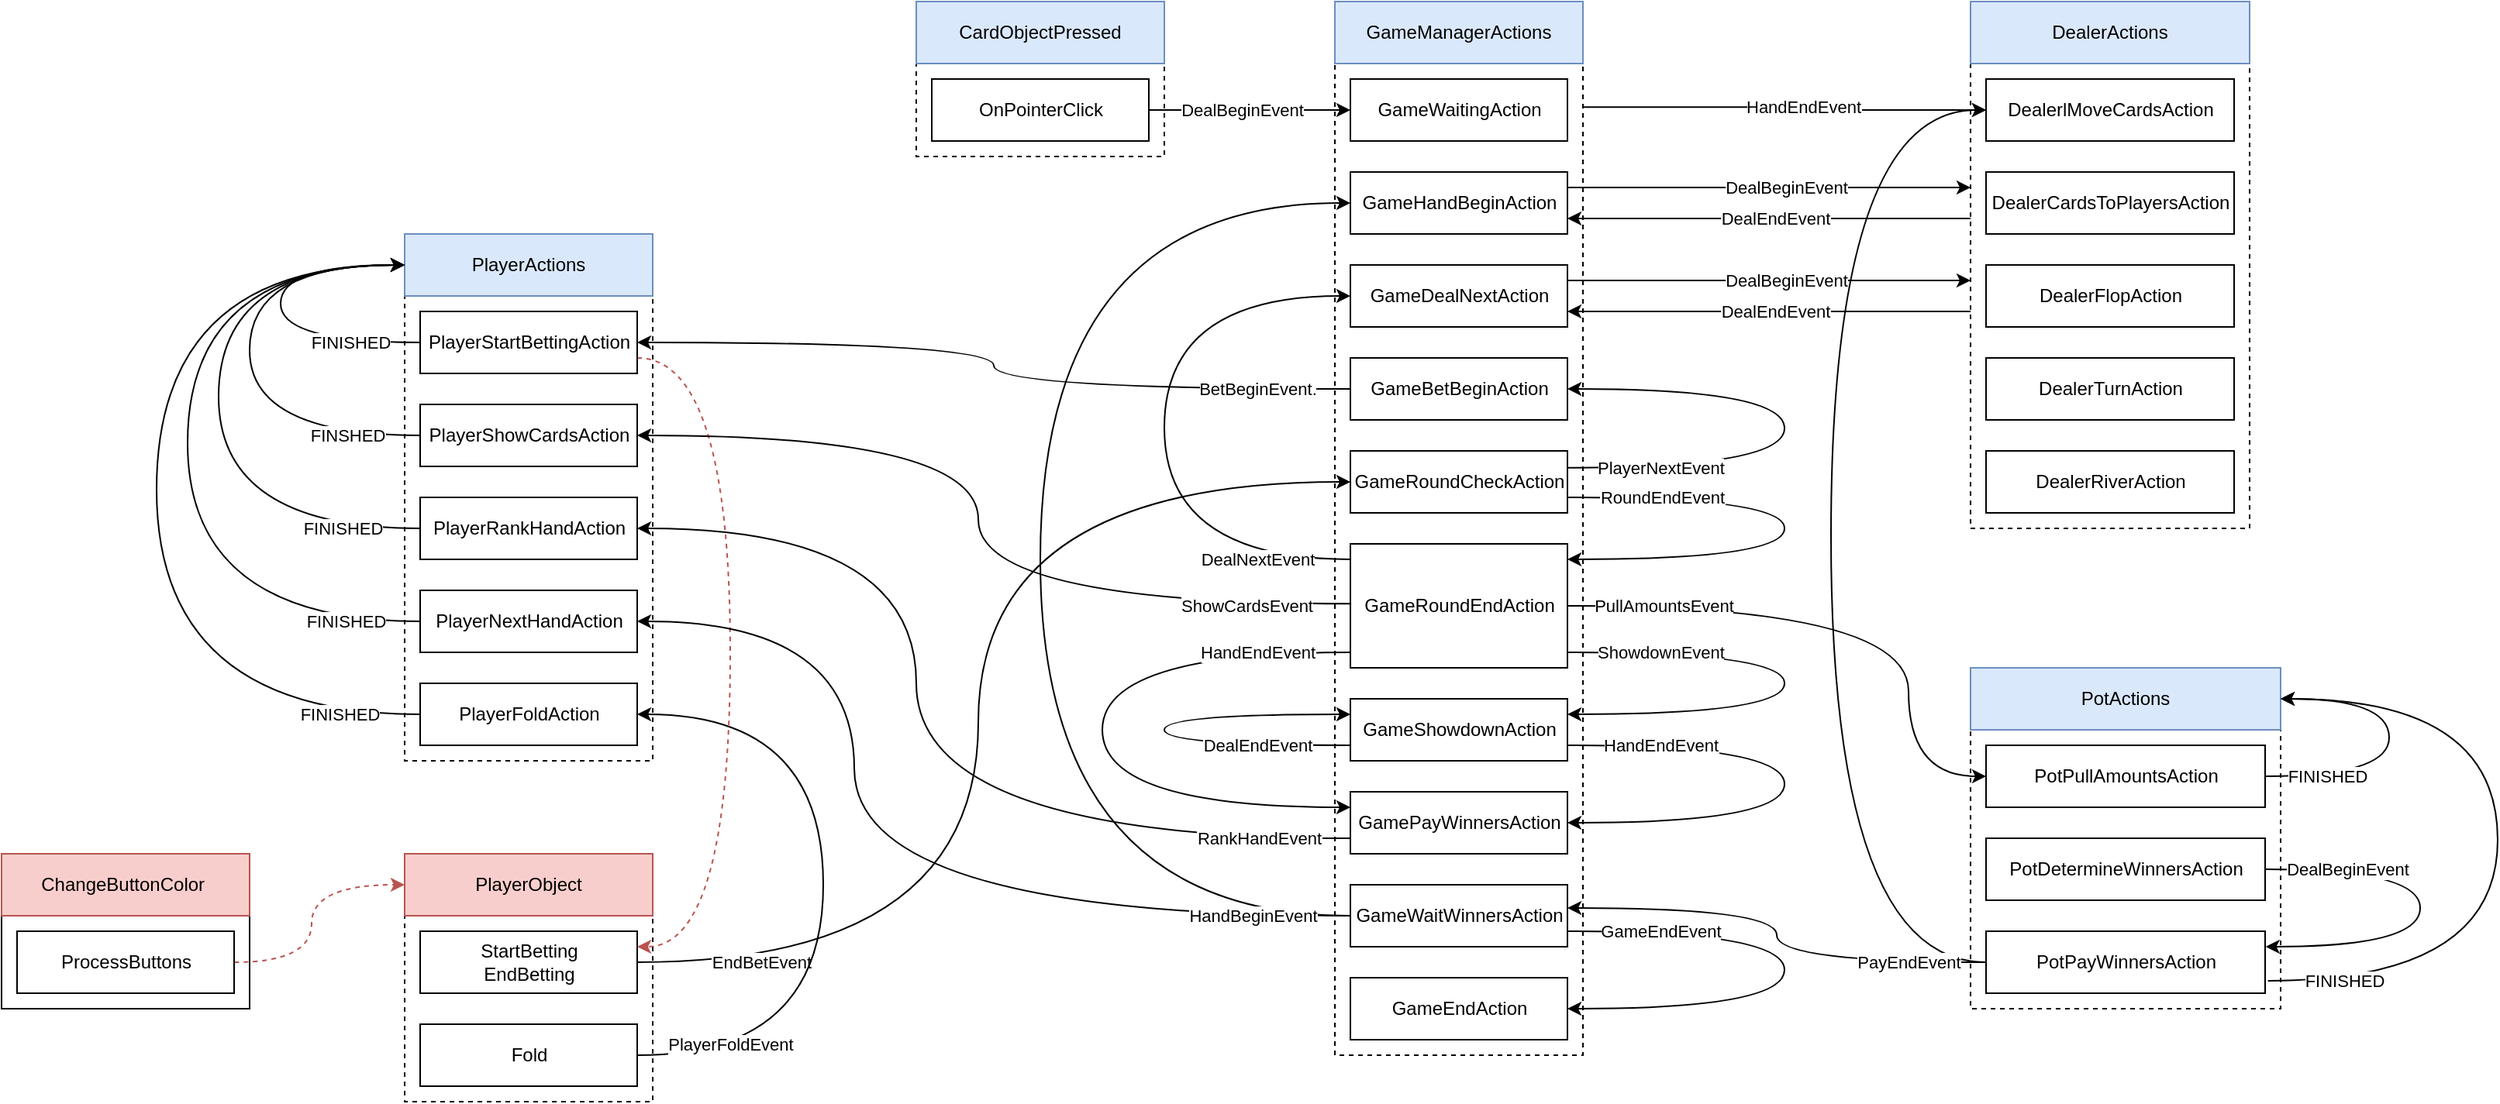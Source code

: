 <mxfile version="22.0.8" type="device">
  <diagram name="Page-1" id="2YBvvXClWsGukQMizWep">
    <mxGraphModel dx="2117" dy="1077" grid="1" gridSize="5" guides="1" tooltips="1" connect="1" arrows="1" fold="1" page="1" pageScale="1" pageWidth="1700" pageHeight="1100" math="0" shadow="0">
      <root>
        <mxCell id="0" />
        <mxCell id="1" parent="0" />
        <mxCell id="qxkllT_lT5Ynzjs4K8pP-167" value="" style="rounded=0;whiteSpace=wrap;html=1;fontFamily=Helvetica;fontSize=11;fontColor=default;" parent="1" vertex="1">
          <mxGeometry x="70" y="785" width="160" height="60" as="geometry" />
        </mxCell>
        <mxCell id="qxkllT_lT5Ynzjs4K8pP-165" value="" style="rounded=0;whiteSpace=wrap;html=1;fontFamily=Helvetica;fontSize=11;fontColor=default;dashed=1;" parent="1" vertex="1">
          <mxGeometry x="660" y="235" width="160" height="60" as="geometry" />
        </mxCell>
        <mxCell id="qxkllT_lT5Ynzjs4K8pP-163" value="" style="rounded=0;whiteSpace=wrap;html=1;fontFamily=Helvetica;fontSize=11;fontColor=default;fillStyle=dots;dashed=1;" parent="1" vertex="1">
          <mxGeometry x="930" y="235" width="160" height="640" as="geometry" />
        </mxCell>
        <mxCell id="qxkllT_lT5Ynzjs4K8pP-161" value="" style="rounded=0;whiteSpace=wrap;html=1;fontFamily=Helvetica;fontSize=11;fontColor=default;dashed=1;" parent="1" vertex="1">
          <mxGeometry x="1340" y="665" width="200" height="180" as="geometry" />
        </mxCell>
        <mxCell id="qxkllT_lT5Ynzjs4K8pP-159" value="" style="rounded=0;whiteSpace=wrap;html=1;fontFamily=Helvetica;fontSize=11;fontColor=default;dashed=1;" parent="1" vertex="1">
          <mxGeometry x="330" y="785" width="160" height="120" as="geometry" />
        </mxCell>
        <mxCell id="qxkllT_lT5Ynzjs4K8pP-157" value="" style="rounded=0;whiteSpace=wrap;html=1;fontFamily=Helvetica;fontSize=11;fontColor=default;dashed=1;" parent="1" vertex="1">
          <mxGeometry x="330" y="385" width="160" height="300" as="geometry" />
        </mxCell>
        <mxCell id="aM9ryv3xv72pqoxQDRHE-1" value="CardObjectPressed" style="shape=umlLifeline;perimeter=lifelinePerimeter;whiteSpace=wrap;html=1;container=0;dropTarget=0;collapsible=0;recursiveResize=0;outlineConnect=0;portConstraint=eastwest;newEdgeStyle={&quot;edgeStyle&quot;:&quot;elbowEdgeStyle&quot;,&quot;elbow&quot;:&quot;vertical&quot;,&quot;curved&quot;:0,&quot;rounded&quot;:0};fillColor=#dae8fc;strokeColor=#6c8ebf;" parent="1" vertex="1">
          <mxGeometry x="660" y="195" width="160" height="40" as="geometry" />
        </mxCell>
        <mxCell id="qxkllT_lT5Ynzjs4K8pP-33" value="GameManagerActions" style="shape=umlLifeline;perimeter=lifelinePerimeter;whiteSpace=wrap;html=1;container=0;dropTarget=0;collapsible=0;recursiveResize=0;outlineConnect=0;portConstraint=eastwest;newEdgeStyle={&quot;edgeStyle&quot;:&quot;elbowEdgeStyle&quot;,&quot;elbow&quot;:&quot;vertical&quot;,&quot;curved&quot;:0,&quot;rounded&quot;:0};fillColor=#dae8fc;strokeColor=#6c8ebf;" parent="1" vertex="1">
          <mxGeometry x="930" y="195" width="160" height="40" as="geometry" />
        </mxCell>
        <mxCell id="qxkllT_lT5Ynzjs4K8pP-117" style="edgeStyle=elbowEdgeStyle;shape=connector;orthogonalLoop=1;jettySize=auto;html=1;labelBackgroundColor=default;strokeColor=default;align=center;verticalAlign=middle;fontFamily=Helvetica;fontSize=11;fontColor=default;endArrow=classic;exitX=0.99;exitY=0.271;exitDx=0;exitDy=0;exitPerimeter=0;curved=1;" parent="1" source="qxkllT_lT5Ynzjs4K8pP-48" target="qxkllT_lT5Ynzjs4K8pP-38" edge="1">
          <mxGeometry relative="1" as="geometry">
            <Array as="points">
              <mxPoint x="1220" y="475" />
            </Array>
          </mxGeometry>
        </mxCell>
        <mxCell id="qxkllT_lT5Ynzjs4K8pP-119" style="edgeStyle=elbowEdgeStyle;shape=connector;orthogonalLoop=1;jettySize=auto;html=1;labelBackgroundColor=default;strokeColor=default;align=center;verticalAlign=middle;fontFamily=Helvetica;fontSize=11;fontColor=default;endArrow=classic;curved=1;" parent="1" edge="1">
          <mxGeometry relative="1" as="geometry">
            <mxPoint x="1080" y="515.0" as="sourcePoint" />
            <mxPoint x="1080" y="555" as="targetPoint" />
            <Array as="points">
              <mxPoint x="1220" y="665" />
            </Array>
          </mxGeometry>
        </mxCell>
        <mxCell id="qxkllT_lT5Ynzjs4K8pP-48" value="GameRoundCheckAction" style="html=1;points=[];perimeter=orthogonalPerimeter;outlineConnect=0;targetShapes=umlLifeline;portConstraint=eastwest;newEdgeStyle={&quot;edgeStyle&quot;:&quot;elbowEdgeStyle&quot;,&quot;elbow&quot;:&quot;vertical&quot;,&quot;curved&quot;:0,&quot;rounded&quot;:0};" parent="1" vertex="1">
          <mxGeometry x="940" y="485" width="140" height="40" as="geometry" />
        </mxCell>
        <mxCell id="qxkllT_lT5Ynzjs4K8pP-121" style="edgeStyle=elbowEdgeStyle;shape=connector;orthogonalLoop=1;jettySize=auto;html=1;labelBackgroundColor=default;strokeColor=default;align=center;verticalAlign=middle;fontFamily=Helvetica;fontSize=11;fontColor=default;endArrow=classic;curved=1;" parent="1" target="qxkllT_lT5Ynzjs4K8pP-37" edge="1">
          <mxGeometry relative="1" as="geometry">
            <mxPoint x="940" y="555" as="sourcePoint" />
            <mxPoint x="880" y="385" as="targetPoint" />
            <Array as="points">
              <mxPoint x="820" y="475" />
            </Array>
          </mxGeometry>
        </mxCell>
        <mxCell id="qxkllT_lT5Ynzjs4K8pP-122" value="DealNextEvent" style="edgeLabel;html=1;align=center;verticalAlign=middle;resizable=0;points=[];fontSize=11;fontFamily=Helvetica;fontColor=default;" parent="qxkllT_lT5Ynzjs4K8pP-121" vertex="1" connectable="0">
          <mxGeometry x="-0.69" y="1" relative="1" as="geometry">
            <mxPoint x="3" y="-1" as="offset" />
          </mxGeometry>
        </mxCell>
        <mxCell id="qxkllT_lT5Ynzjs4K8pP-131" style="edgeStyle=elbowEdgeStyle;shape=connector;orthogonalLoop=1;jettySize=auto;html=1;labelBackgroundColor=default;strokeColor=default;align=center;verticalAlign=middle;fontFamily=Helvetica;fontSize=11;fontColor=default;endArrow=classic;curved=1;" parent="1" edge="1">
          <mxGeometry relative="1" as="geometry">
            <mxPoint x="940" y="615" as="sourcePoint" />
            <mxPoint x="940" y="715" as="targetPoint" />
            <Array as="points">
              <mxPoint x="780" y="675" />
            </Array>
          </mxGeometry>
        </mxCell>
        <mxCell id="qxkllT_lT5Ynzjs4K8pP-132" value="HandEndEvent" style="edgeLabel;html=1;align=center;verticalAlign=middle;resizable=0;points=[];fontSize=11;fontFamily=Helvetica;fontColor=default;" parent="qxkllT_lT5Ynzjs4K8pP-131" vertex="1" connectable="0">
          <mxGeometry x="-0.611" y="1" relative="1" as="geometry">
            <mxPoint x="21" y="-1" as="offset" />
          </mxGeometry>
        </mxCell>
        <mxCell id="qxkllT_lT5Ynzjs4K8pP-145" style="edgeStyle=elbowEdgeStyle;shape=connector;orthogonalLoop=1;jettySize=auto;html=1;labelBackgroundColor=default;strokeColor=default;align=center;verticalAlign=middle;fontFamily=Helvetica;fontSize=11;fontColor=default;endArrow=classic;curved=1;" parent="1" source="qxkllT_lT5Ynzjs4K8pP-50" target="qxkllT_lT5Ynzjs4K8pP-110" edge="1">
          <mxGeometry relative="1" as="geometry">
            <Array as="points">
              <mxPoint x="1300" y="665" />
            </Array>
          </mxGeometry>
        </mxCell>
        <mxCell id="qxkllT_lT5Ynzjs4K8pP-146" value="PullAmountsEvent" style="edgeLabel;html=1;align=center;verticalAlign=middle;resizable=0;points=[];fontSize=11;fontFamily=Helvetica;fontColor=default;" parent="qxkllT_lT5Ynzjs4K8pP-145" vertex="1" connectable="0">
          <mxGeometry x="-0.16" y="-2" relative="1" as="geometry">
            <mxPoint x="-98" y="-2" as="offset" />
          </mxGeometry>
        </mxCell>
        <mxCell id="qxkllT_lT5Ynzjs4K8pP-50" value="GameRoundEndAction" style="html=1;points=[];perimeter=orthogonalPerimeter;outlineConnect=0;targetShapes=umlLifeline;portConstraint=eastwest;newEdgeStyle={&quot;edgeStyle&quot;:&quot;elbowEdgeStyle&quot;,&quot;elbow&quot;:&quot;vertical&quot;,&quot;curved&quot;:0,&quot;rounded&quot;:0};" parent="1" vertex="1">
          <mxGeometry x="940" y="545" width="140" height="80" as="geometry" />
        </mxCell>
        <mxCell id="qxkllT_lT5Ynzjs4K8pP-133" style="edgeStyle=elbowEdgeStyle;shape=connector;orthogonalLoop=1;jettySize=auto;html=1;labelBackgroundColor=default;strokeColor=default;align=center;verticalAlign=middle;fontFamily=Helvetica;fontSize=11;fontColor=default;endArrow=classic;curved=1;" parent="1" edge="1">
          <mxGeometry relative="1" as="geometry">
            <mxPoint x="940" y="675" as="sourcePoint" />
            <mxPoint x="940" y="655" as="targetPoint" />
            <Array as="points">
              <mxPoint x="820" y="667.5" />
            </Array>
          </mxGeometry>
        </mxCell>
        <mxCell id="qxkllT_lT5Ynzjs4K8pP-134" value="DealEndEvent" style="edgeLabel;html=1;align=center;verticalAlign=middle;resizable=0;points=[];fontSize=11;fontFamily=Helvetica;fontColor=default;" parent="qxkllT_lT5Ynzjs4K8pP-133" vertex="1" connectable="0">
          <mxGeometry x="-0.367" y="3" relative="1" as="geometry">
            <mxPoint x="22" y="-3" as="offset" />
          </mxGeometry>
        </mxCell>
        <mxCell id="qxkllT_lT5Ynzjs4K8pP-52" value="GameShowdownAction" style="html=1;points=[];perimeter=orthogonalPerimeter;outlineConnect=0;targetShapes=umlLifeline;portConstraint=eastwest;newEdgeStyle={&quot;edgeStyle&quot;:&quot;elbowEdgeStyle&quot;,&quot;elbow&quot;:&quot;vertical&quot;,&quot;curved&quot;:0,&quot;rounded&quot;:0};" parent="1" vertex="1">
          <mxGeometry x="940" y="645" width="140" height="40" as="geometry" />
        </mxCell>
        <mxCell id="qxkllT_lT5Ynzjs4K8pP-54" value="GamePayWinnersAction" style="html=1;points=[];perimeter=orthogonalPerimeter;outlineConnect=0;targetShapes=umlLifeline;portConstraint=eastwest;newEdgeStyle={&quot;edgeStyle&quot;:&quot;elbowEdgeStyle&quot;,&quot;elbow&quot;:&quot;vertical&quot;,&quot;curved&quot;:0,&quot;rounded&quot;:0};" parent="1" vertex="1">
          <mxGeometry x="940" y="705" width="140" height="40" as="geometry" />
        </mxCell>
        <mxCell id="qxkllT_lT5Ynzjs4K8pP-129" style="edgeStyle=elbowEdgeStyle;shape=connector;orthogonalLoop=1;jettySize=auto;html=1;labelBackgroundColor=default;strokeColor=default;align=center;verticalAlign=middle;fontFamily=Helvetica;fontSize=11;fontColor=default;endArrow=classic;curved=1;" parent="1" source="qxkllT_lT5Ynzjs4K8pP-56" target="qxkllT_lT5Ynzjs4K8pP-43" edge="1">
          <mxGeometry relative="1" as="geometry">
            <Array as="points">
              <mxPoint x="740" y="555" />
            </Array>
          </mxGeometry>
        </mxCell>
        <mxCell id="qxkllT_lT5Ynzjs4K8pP-56" value="GameWaitWinnersAction" style="html=1;points=[];perimeter=orthogonalPerimeter;outlineConnect=0;targetShapes=umlLifeline;portConstraint=eastwest;newEdgeStyle={&quot;edgeStyle&quot;:&quot;elbowEdgeStyle&quot;,&quot;elbow&quot;:&quot;vertical&quot;,&quot;curved&quot;:0,&quot;rounded&quot;:0};" parent="1" vertex="1">
          <mxGeometry x="940" y="765" width="140" height="40" as="geometry" />
        </mxCell>
        <mxCell id="qxkllT_lT5Ynzjs4K8pP-58" value="GameEndAction" style="html=1;points=[];perimeter=orthogonalPerimeter;outlineConnect=0;targetShapes=umlLifeline;portConstraint=eastwest;newEdgeStyle={&quot;edgeStyle&quot;:&quot;elbowEdgeStyle&quot;,&quot;elbow&quot;:&quot;vertical&quot;,&quot;curved&quot;:0,&quot;rounded&quot;:0};" parent="1" vertex="1">
          <mxGeometry x="940" y="825" width="140" height="40" as="geometry" />
        </mxCell>
        <mxCell id="qxkllT_lT5Ynzjs4K8pP-82" style="edgeStyle=elbowEdgeStyle;shape=connector;orthogonalLoop=1;jettySize=auto;html=1;labelBackgroundColor=default;strokeColor=default;align=center;verticalAlign=middle;fontFamily=Helvetica;fontSize=11;fontColor=default;endArrow=classic;curved=1;" parent="1" source="qxkllT_lT5Ynzjs4K8pP-38" target="qxkllT_lT5Ynzjs4K8pP-81" edge="1">
          <mxGeometry relative="1" as="geometry">
            <mxPoint x="260" y="305" as="targetPoint" />
            <mxPoint x="760" y="314.587" as="sourcePoint" />
          </mxGeometry>
        </mxCell>
        <mxCell id="qxkllT_lT5Ynzjs4K8pP-83" value="BetBeginEvent." style="edgeLabel;html=1;align=center;verticalAlign=middle;resizable=0;points=[];fontSize=11;fontFamily=Helvetica;fontColor=default;" parent="qxkllT_lT5Ynzjs4K8pP-82" vertex="1" connectable="0">
          <mxGeometry x="0.348" y="4" relative="1" as="geometry">
            <mxPoint x="240" y="26" as="offset" />
          </mxGeometry>
        </mxCell>
        <mxCell id="qxkllT_lT5Ynzjs4K8pP-38" value="GameBetBeginAction" style="html=1;points=[];perimeter=orthogonalPerimeter;outlineConnect=0;targetShapes=umlLifeline;portConstraint=eastwest;newEdgeStyle={&quot;edgeStyle&quot;:&quot;elbowEdgeStyle&quot;,&quot;elbow&quot;:&quot;vertical&quot;,&quot;curved&quot;:0,&quot;rounded&quot;:0};" parent="1" vertex="1">
          <mxGeometry x="940" y="425" width="140" height="40" as="geometry" />
        </mxCell>
        <mxCell id="qxkllT_lT5Ynzjs4K8pP-34" value="GameWaitingAction" style="html=1;points=[];perimeter=orthogonalPerimeter;outlineConnect=0;targetShapes=umlLifeline;portConstraint=eastwest;newEdgeStyle={&quot;edgeStyle&quot;:&quot;elbowEdgeStyle&quot;,&quot;elbow&quot;:&quot;vertical&quot;,&quot;curved&quot;:0,&quot;rounded&quot;:0};" parent="1" vertex="1">
          <mxGeometry x="940" y="245" width="140" height="40" as="geometry" />
        </mxCell>
        <mxCell id="qxkllT_lT5Ynzjs4K8pP-71" style="edgeStyle=elbowEdgeStyle;shape=connector;rounded=0;orthogonalLoop=1;jettySize=auto;html=1;labelBackgroundColor=default;strokeColor=default;align=center;verticalAlign=middle;fontFamily=Helvetica;fontSize=11;fontColor=default;endArrow=classic;" parent="1" edge="1">
          <mxGeometry relative="1" as="geometry">
            <mxPoint x="1080" y="315" as="sourcePoint" />
            <mxPoint x="1340" y="315" as="targetPoint" />
            <Array as="points">
              <mxPoint x="1220" y="295" />
            </Array>
          </mxGeometry>
        </mxCell>
        <mxCell id="qxkllT_lT5Ynzjs4K8pP-72" value="DealBeginEvent" style="edgeLabel;html=1;align=center;verticalAlign=middle;resizable=0;points=[];fontSize=11;fontFamily=Helvetica;fontColor=default;" parent="qxkllT_lT5Ynzjs4K8pP-71" vertex="1" connectable="0">
          <mxGeometry x="-0.428" y="-2" relative="1" as="geometry">
            <mxPoint x="66" y="-2" as="offset" />
          </mxGeometry>
        </mxCell>
        <mxCell id="qxkllT_lT5Ynzjs4K8pP-120" value="RoundEndEvent" style="edgeLabel;html=1;align=center;verticalAlign=middle;resizable=0;points=[];fontSize=11;fontFamily=Helvetica;fontColor=default;" parent="qxkllT_lT5Ynzjs4K8pP-71" vertex="1" connectable="0">
          <mxGeometry x="-0.428" y="-2" relative="1" as="geometry">
            <mxPoint x="-14" y="198" as="offset" />
          </mxGeometry>
        </mxCell>
        <mxCell id="qxkllT_lT5Ynzjs4K8pP-43" value="GameHandBeginAction" style="html=1;points=[];perimeter=orthogonalPerimeter;outlineConnect=0;targetShapes=umlLifeline;portConstraint=eastwest;newEdgeStyle={&quot;edgeStyle&quot;:&quot;elbowEdgeStyle&quot;,&quot;elbow&quot;:&quot;vertical&quot;,&quot;curved&quot;:0,&quot;rounded&quot;:0};" parent="1" vertex="1">
          <mxGeometry x="940" y="305" width="140" height="40" as="geometry" />
        </mxCell>
        <mxCell id="qxkllT_lT5Ynzjs4K8pP-69" style="edgeStyle=elbowEdgeStyle;shape=connector;curved=0;rounded=0;orthogonalLoop=1;jettySize=auto;elbow=vertical;html=1;labelBackgroundColor=default;strokeColor=default;align=center;verticalAlign=middle;fontFamily=Helvetica;fontSize=11;fontColor=default;endArrow=classic;" parent="1" source="aM9ryv3xv72pqoxQDRHE-2" target="qxkllT_lT5Ynzjs4K8pP-34" edge="1">
          <mxGeometry relative="1" as="geometry" />
        </mxCell>
        <mxCell id="qxkllT_lT5Ynzjs4K8pP-70" value="DealBeginEvent" style="edgeLabel;html=1;align=center;verticalAlign=middle;resizable=0;points=[];fontSize=11;fontFamily=Helvetica;fontColor=default;" parent="qxkllT_lT5Ynzjs4K8pP-69" vertex="1" connectable="0">
          <mxGeometry x="-0.228" y="-3" relative="1" as="geometry">
            <mxPoint x="10" y="-3" as="offset" />
          </mxGeometry>
        </mxCell>
        <mxCell id="aM9ryv3xv72pqoxQDRHE-2" value="OnPointerClick" style="html=1;points=[];perimeter=orthogonalPerimeter;outlineConnect=0;targetShapes=umlLifeline;portConstraint=eastwest;newEdgeStyle={&quot;edgeStyle&quot;:&quot;elbowEdgeStyle&quot;,&quot;elbow&quot;:&quot;vertical&quot;,&quot;curved&quot;:0,&quot;rounded&quot;:0};" parent="1" vertex="1">
          <mxGeometry x="670" y="245" width="140" height="40" as="geometry" />
        </mxCell>
        <mxCell id="qxkllT_lT5Ynzjs4K8pP-37" value="GameDealNextAction" style="html=1;points=[];perimeter=orthogonalPerimeter;outlineConnect=0;targetShapes=umlLifeline;portConstraint=eastwest;newEdgeStyle={&quot;edgeStyle&quot;:&quot;elbowEdgeStyle&quot;,&quot;elbow&quot;:&quot;vertical&quot;,&quot;curved&quot;:0,&quot;rounded&quot;:0};" parent="1" vertex="1">
          <mxGeometry x="940" y="365" width="140" height="40" as="geometry" />
        </mxCell>
        <mxCell id="qxkllT_lT5Ynzjs4K8pP-80" value="PlayerActions" style="shape=umlLifeline;perimeter=lifelinePerimeter;whiteSpace=wrap;html=1;container=0;dropTarget=0;collapsible=0;recursiveResize=0;outlineConnect=0;portConstraint=eastwest;newEdgeStyle={&quot;edgeStyle&quot;:&quot;elbowEdgeStyle&quot;,&quot;elbow&quot;:&quot;vertical&quot;,&quot;curved&quot;:0,&quot;rounded&quot;:0};fillColor=#dae8fc;strokeColor=#6c8ebf;" parent="1" vertex="1">
          <mxGeometry x="330" y="345" width="160" height="40" as="geometry" />
        </mxCell>
        <mxCell id="qxkllT_lT5Ynzjs4K8pP-84" value="PlayerShowCardsAction" style="html=1;points=[];perimeter=orthogonalPerimeter;outlineConnect=0;targetShapes=umlLifeline;portConstraint=eastwest;newEdgeStyle={&quot;edgeStyle&quot;:&quot;elbowEdgeStyle&quot;,&quot;elbow&quot;:&quot;vertical&quot;,&quot;curved&quot;:0,&quot;rounded&quot;:0};" parent="1" vertex="1">
          <mxGeometry x="340" y="455" width="140" height="40" as="geometry" />
        </mxCell>
        <mxCell id="qxkllT_lT5Ynzjs4K8pP-85" value="PlayerNextHandAction" style="html=1;points=[];perimeter=orthogonalPerimeter;outlineConnect=0;targetShapes=umlLifeline;portConstraint=eastwest;newEdgeStyle={&quot;edgeStyle&quot;:&quot;elbowEdgeStyle&quot;,&quot;elbow&quot;:&quot;vertical&quot;,&quot;curved&quot;:0,&quot;rounded&quot;:0};" parent="1" vertex="1">
          <mxGeometry x="340" y="575" width="140" height="40" as="geometry" />
        </mxCell>
        <mxCell id="qxkllT_lT5Ynzjs4K8pP-86" value="PlayerRankHandAction" style="html=1;points=[];perimeter=orthogonalPerimeter;outlineConnect=0;targetShapes=umlLifeline;portConstraint=eastwest;newEdgeStyle={&quot;edgeStyle&quot;:&quot;elbowEdgeStyle&quot;,&quot;elbow&quot;:&quot;vertical&quot;,&quot;curved&quot;:0,&quot;rounded&quot;:0};" parent="1" vertex="1">
          <mxGeometry x="340" y="515" width="140" height="40" as="geometry" />
        </mxCell>
        <mxCell id="qxkllT_lT5Ynzjs4K8pP-87" value="PlayerFoldAction" style="html=1;points=[];perimeter=orthogonalPerimeter;outlineConnect=0;targetShapes=umlLifeline;portConstraint=eastwest;newEdgeStyle={&quot;edgeStyle&quot;:&quot;elbowEdgeStyle&quot;,&quot;elbow&quot;:&quot;vertical&quot;,&quot;curved&quot;:0,&quot;rounded&quot;:0};" parent="1" vertex="1">
          <mxGeometry x="340" y="635" width="140" height="40" as="geometry" />
        </mxCell>
        <mxCell id="qxkllT_lT5Ynzjs4K8pP-168" style="edgeStyle=elbowEdgeStyle;shape=connector;orthogonalLoop=1;jettySize=auto;html=1;labelBackgroundColor=default;strokeColor=#b85450;align=center;verticalAlign=middle;fontFamily=Helvetica;fontSize=11;fontColor=default;endArrow=classic;curved=1;fillColor=#f8cecc;dashed=1;" parent="1" edge="1">
          <mxGeometry relative="1" as="geometry">
            <mxPoint x="480" y="425" as="sourcePoint" />
            <mxPoint x="480" y="805" as="targetPoint" />
            <Array as="points">
              <mxPoint x="540" y="615" />
            </Array>
          </mxGeometry>
        </mxCell>
        <mxCell id="qxkllT_lT5Ynzjs4K8pP-81" value="PlayerStartBettingAction" style="html=1;points=[];perimeter=orthogonalPerimeter;outlineConnect=0;targetShapes=umlLifeline;portConstraint=eastwest;newEdgeStyle={&quot;edgeStyle&quot;:&quot;elbowEdgeStyle&quot;,&quot;elbow&quot;:&quot;vertical&quot;,&quot;curved&quot;:0,&quot;rounded&quot;:0};" parent="1" vertex="1">
          <mxGeometry x="340" y="395" width="140" height="40" as="geometry" />
        </mxCell>
        <mxCell id="qxkllT_lT5Ynzjs4K8pP-88" style="edgeStyle=elbowEdgeStyle;shape=connector;orthogonalLoop=1;jettySize=auto;html=1;labelBackgroundColor=default;strokeColor=default;align=center;verticalAlign=middle;fontFamily=Helvetica;fontSize=11;fontColor=default;endArrow=classic;curved=1;" parent="1" source="qxkllT_lT5Ynzjs4K8pP-81" edge="1">
          <mxGeometry relative="1" as="geometry">
            <mxPoint x="330" y="365" as="targetPoint" />
            <mxPoint x="330" y="415" as="sourcePoint" />
            <Array as="points">
              <mxPoint x="250" y="385" />
            </Array>
          </mxGeometry>
        </mxCell>
        <mxCell id="qxkllT_lT5Ynzjs4K8pP-156" value="FINISHED" style="edgeLabel;html=1;align=center;verticalAlign=middle;resizable=0;points=[];fontSize=11;fontFamily=Helvetica;fontColor=default;" parent="qxkllT_lT5Ynzjs4K8pP-88" vertex="1" connectable="0">
          <mxGeometry x="-0.535" relative="1" as="geometry">
            <mxPoint x="6" as="offset" />
          </mxGeometry>
        </mxCell>
        <mxCell id="qxkllT_lT5Ynzjs4K8pP-89" style="edgeStyle=elbowEdgeStyle;shape=connector;orthogonalLoop=1;jettySize=auto;html=1;labelBackgroundColor=default;strokeColor=default;align=center;verticalAlign=middle;fontFamily=Helvetica;fontSize=11;fontColor=default;endArrow=classic;curved=1;" parent="1" source="qxkllT_lT5Ynzjs4K8pP-84" edge="1">
          <mxGeometry relative="1" as="geometry">
            <mxPoint x="330" y="365" as="targetPoint" />
            <mxPoint x="270" y="415" as="sourcePoint" />
            <Array as="points">
              <mxPoint x="230" y="415" />
            </Array>
          </mxGeometry>
        </mxCell>
        <mxCell id="qxkllT_lT5Ynzjs4K8pP-155" value="FINSHED" style="edgeLabel;html=1;align=center;verticalAlign=middle;resizable=0;points=[];fontSize=11;fontFamily=Helvetica;fontColor=default;" parent="qxkllT_lT5Ynzjs4K8pP-89" vertex="1" connectable="0">
          <mxGeometry x="-0.681" y="-1" relative="1" as="geometry">
            <mxPoint x="4" y="1" as="offset" />
          </mxGeometry>
        </mxCell>
        <mxCell id="qxkllT_lT5Ynzjs4K8pP-90" style="edgeStyle=elbowEdgeStyle;shape=connector;orthogonalLoop=1;jettySize=auto;html=1;labelBackgroundColor=default;strokeColor=default;align=center;verticalAlign=middle;fontFamily=Helvetica;fontSize=11;fontColor=default;endArrow=classic;curved=1;" parent="1" edge="1">
          <mxGeometry relative="1" as="geometry">
            <mxPoint x="330" y="365" as="targetPoint" />
            <mxPoint x="340" y="535" as="sourcePoint" />
            <Array as="points">
              <mxPoint x="210" y="445" />
            </Array>
          </mxGeometry>
        </mxCell>
        <mxCell id="qxkllT_lT5Ynzjs4K8pP-154" value="FINISHED" style="edgeLabel;html=1;align=center;verticalAlign=middle;resizable=0;points=[];fontSize=11;fontFamily=Helvetica;fontColor=default;" parent="qxkllT_lT5Ynzjs4K8pP-90" vertex="1" connectable="0">
          <mxGeometry x="-0.745" y="-1" relative="1" as="geometry">
            <mxPoint x="3" y="1" as="offset" />
          </mxGeometry>
        </mxCell>
        <mxCell id="qxkllT_lT5Ynzjs4K8pP-91" style="edgeStyle=elbowEdgeStyle;shape=connector;orthogonalLoop=1;jettySize=auto;html=1;labelBackgroundColor=default;strokeColor=default;align=center;verticalAlign=middle;fontFamily=Helvetica;fontSize=11;fontColor=default;endArrow=classic;curved=1;" parent="1" source="qxkllT_lT5Ynzjs4K8pP-85" edge="1">
          <mxGeometry relative="1" as="geometry">
            <mxPoint x="330" y="365" as="targetPoint" />
            <mxPoint x="350" y="545" as="sourcePoint" />
            <Array as="points">
              <mxPoint x="190" y="485" />
            </Array>
          </mxGeometry>
        </mxCell>
        <mxCell id="qxkllT_lT5Ynzjs4K8pP-153" value="FINISHED" style="edgeLabel;html=1;align=center;verticalAlign=middle;resizable=0;points=[];fontSize=11;fontFamily=Helvetica;fontColor=default;" parent="qxkllT_lT5Ynzjs4K8pP-91" vertex="1" connectable="0">
          <mxGeometry x="-0.795" y="2" relative="1" as="geometry">
            <mxPoint x="5" y="-2" as="offset" />
          </mxGeometry>
        </mxCell>
        <mxCell id="qxkllT_lT5Ynzjs4K8pP-92" style="edgeStyle=elbowEdgeStyle;shape=connector;orthogonalLoop=1;jettySize=auto;html=1;labelBackgroundColor=default;strokeColor=default;align=center;verticalAlign=middle;fontFamily=Helvetica;fontSize=11;fontColor=default;endArrow=classic;curved=1;" parent="1" source="qxkllT_lT5Ynzjs4K8pP-87" edge="1">
          <mxGeometry relative="1" as="geometry">
            <mxPoint x="330" y="365" as="targetPoint" />
            <mxPoint x="350" y="605" as="sourcePoint" />
            <Array as="points">
              <mxPoint x="170" y="505" />
            </Array>
          </mxGeometry>
        </mxCell>
        <mxCell id="qxkllT_lT5Ynzjs4K8pP-152" value="FINISHED" style="edgeLabel;html=1;align=center;verticalAlign=middle;resizable=0;points=[];fontSize=11;fontFamily=Helvetica;fontColor=default;" parent="qxkllT_lT5Ynzjs4K8pP-92" vertex="1" connectable="0">
          <mxGeometry x="-0.707" y="4" relative="1" as="geometry">
            <mxPoint x="39" y="-4" as="offset" />
          </mxGeometry>
        </mxCell>
        <mxCell id="qxkllT_lT5Ynzjs4K8pP-93" style="edgeStyle=elbowEdgeStyle;shape=connector;orthogonalLoop=1;jettySize=auto;html=1;labelBackgroundColor=default;strokeColor=default;align=center;verticalAlign=middle;fontFamily=Helvetica;fontSize=11;fontColor=default;endArrow=classic;exitX=0.004;exitY=0.483;exitDx=0;exitDy=0;exitPerimeter=0;curved=1;" parent="1" source="qxkllT_lT5Ynzjs4K8pP-50" target="qxkllT_lT5Ynzjs4K8pP-84" edge="1">
          <mxGeometry relative="1" as="geometry">
            <mxPoint x="530" y="504.66" as="targetPoint" />
            <mxPoint x="690" y="505" as="sourcePoint" />
            <Array as="points">
              <mxPoint x="700" y="545" />
            </Array>
          </mxGeometry>
        </mxCell>
        <mxCell id="qxkllT_lT5Ynzjs4K8pP-170" value="ShowCardsEvent" style="edgeLabel;html=1;align=center;verticalAlign=middle;resizable=0;points=[];fontSize=11;fontFamily=Helvetica;fontColor=default;" parent="qxkllT_lT5Ynzjs4K8pP-93" vertex="1" connectable="0">
          <mxGeometry x="-0.556" y="-2" relative="1" as="geometry">
            <mxPoint x="59" y="3" as="offset" />
          </mxGeometry>
        </mxCell>
        <mxCell id="qxkllT_lT5Ynzjs4K8pP-95" style="edgeStyle=elbowEdgeStyle;shape=connector;orthogonalLoop=1;jettySize=auto;html=1;labelBackgroundColor=default;strokeColor=default;align=center;verticalAlign=middle;fontFamily=Helvetica;fontSize=11;fontColor=default;endArrow=classic;curved=1;" parent="1" target="qxkllT_lT5Ynzjs4K8pP-86" edge="1">
          <mxGeometry relative="1" as="geometry">
            <mxPoint x="530" y="634.88" as="targetPoint" />
            <mxPoint x="940" y="735" as="sourcePoint" />
            <Array as="points">
              <mxPoint x="660" y="665" />
              <mxPoint x="660" y="705.12" />
            </Array>
          </mxGeometry>
        </mxCell>
        <mxCell id="qxkllT_lT5Ynzjs4K8pP-169" value="RankHandEvent" style="edgeLabel;html=1;align=center;verticalAlign=middle;resizable=0;points=[];fontSize=11;fontFamily=Helvetica;fontColor=default;" parent="qxkllT_lT5Ynzjs4K8pP-95" vertex="1" connectable="0">
          <mxGeometry x="-0.419" y="-8" relative="1" as="geometry">
            <mxPoint x="132" y="8" as="offset" />
          </mxGeometry>
        </mxCell>
        <mxCell id="qxkllT_lT5Ynzjs4K8pP-97" style="edgeStyle=elbowEdgeStyle;shape=connector;curved=1;orthogonalLoop=1;jettySize=auto;elbow=horizontal;html=1;labelBackgroundColor=default;strokeColor=default;align=center;verticalAlign=middle;fontFamily=Helvetica;fontSize=11;fontColor=default;endArrow=classic;" parent="1" source="qxkllT_lT5Ynzjs4K8pP-56" target="qxkllT_lT5Ynzjs4K8pP-85" edge="1">
          <mxGeometry relative="1" as="geometry">
            <mxPoint x="530" y="564.66" as="targetPoint" />
            <mxPoint x="740" y="565" as="sourcePoint" />
            <Array as="points">
              <mxPoint x="620" y="665" />
            </Array>
          </mxGeometry>
        </mxCell>
        <mxCell id="qxkllT_lT5Ynzjs4K8pP-166" value="HandBeginEvent" style="edgeLabel;html=1;align=center;verticalAlign=middle;resizable=0;points=[];fontSize=11;fontFamily=Helvetica;fontColor=default;" parent="qxkllT_lT5Ynzjs4K8pP-97" vertex="1" connectable="0">
          <mxGeometry x="-0.601" y="-17" relative="1" as="geometry">
            <mxPoint x="66" y="17" as="offset" />
          </mxGeometry>
        </mxCell>
        <mxCell id="qxkllT_lT5Ynzjs4K8pP-101" value="PlayerObject" style="shape=umlLifeline;perimeter=lifelinePerimeter;whiteSpace=wrap;html=1;container=0;dropTarget=0;collapsible=0;recursiveResize=0;outlineConnect=0;portConstraint=eastwest;newEdgeStyle={&quot;edgeStyle&quot;:&quot;elbowEdgeStyle&quot;,&quot;elbow&quot;:&quot;vertical&quot;,&quot;curved&quot;:0,&quot;rounded&quot;:0};fillColor=#f8cecc;strokeColor=#b85450;" parent="1" vertex="1">
          <mxGeometry x="330" y="745" width="160" height="40" as="geometry" />
        </mxCell>
        <mxCell id="qxkllT_lT5Ynzjs4K8pP-102" value="StartBetting&lt;br&gt;EndBetting" style="html=1;points=[];perimeter=orthogonalPerimeter;outlineConnect=0;targetShapes=umlLifeline;portConstraint=eastwest;newEdgeStyle={&quot;edgeStyle&quot;:&quot;elbowEdgeStyle&quot;,&quot;elbow&quot;:&quot;vertical&quot;,&quot;curved&quot;:0,&quot;rounded&quot;:0};" parent="1" vertex="1">
          <mxGeometry x="340" y="795" width="140" height="40" as="geometry" />
        </mxCell>
        <mxCell id="qxkllT_lT5Ynzjs4K8pP-104" style="edgeStyle=elbowEdgeStyle;shape=connector;orthogonalLoop=1;jettySize=auto;html=1;labelBackgroundColor=default;strokeColor=default;align=center;verticalAlign=middle;fontFamily=Helvetica;fontSize=11;fontColor=default;endArrow=classic;curved=1;" parent="1" source="qxkllT_lT5Ynzjs4K8pP-102" target="qxkllT_lT5Ynzjs4K8pP-48" edge="1">
          <mxGeometry relative="1" as="geometry">
            <mxPoint x="530" y="814.57" as="sourcePoint" />
            <mxPoint x="940" y="455" as="targetPoint" />
            <Array as="points">
              <mxPoint x="700" y="665" />
            </Array>
          </mxGeometry>
        </mxCell>
        <mxCell id="qxkllT_lT5Ynzjs4K8pP-105" value="EndBetEvent" style="edgeLabel;html=1;align=center;verticalAlign=middle;resizable=0;points=[];fontSize=11;fontFamily=Helvetica;fontColor=default;" parent="qxkllT_lT5Ynzjs4K8pP-104" vertex="1" connectable="0">
          <mxGeometry x="-0.228" y="-3" relative="1" as="geometry">
            <mxPoint x="-143" y="77" as="offset" />
          </mxGeometry>
        </mxCell>
        <mxCell id="qxkllT_lT5Ynzjs4K8pP-106" value="Fold" style="html=1;points=[];perimeter=orthogonalPerimeter;outlineConnect=0;targetShapes=umlLifeline;portConstraint=eastwest;newEdgeStyle={&quot;edgeStyle&quot;:&quot;elbowEdgeStyle&quot;,&quot;elbow&quot;:&quot;vertical&quot;,&quot;curved&quot;:0,&quot;rounded&quot;:0};" parent="1" vertex="1">
          <mxGeometry x="340" y="855" width="140" height="40" as="geometry" />
        </mxCell>
        <mxCell id="qxkllT_lT5Ynzjs4K8pP-107" style="edgeStyle=elbowEdgeStyle;shape=connector;orthogonalLoop=1;jettySize=auto;html=1;labelBackgroundColor=default;strokeColor=default;align=center;verticalAlign=middle;fontFamily=Helvetica;fontSize=11;fontColor=default;endArrow=classic;curved=1;" parent="1" source="qxkllT_lT5Ynzjs4K8pP-106" target="qxkllT_lT5Ynzjs4K8pP-87" edge="1">
          <mxGeometry relative="1" as="geometry">
            <mxPoint x="520" y="879.57" as="sourcePoint" />
            <mxPoint x="510" y="685" as="targetPoint" />
            <Array as="points">
              <mxPoint x="600" y="775" />
            </Array>
          </mxGeometry>
        </mxCell>
        <mxCell id="qxkllT_lT5Ynzjs4K8pP-108" value="PlayerFoldEvent" style="edgeLabel;html=1;align=center;verticalAlign=middle;resizable=0;points=[];fontSize=11;fontFamily=Helvetica;fontColor=default;" parent="qxkllT_lT5Ynzjs4K8pP-107" vertex="1" connectable="0">
          <mxGeometry x="-0.228" y="-3" relative="1" as="geometry">
            <mxPoint x="-63" y="50" as="offset" />
          </mxGeometry>
        </mxCell>
        <mxCell id="qxkllT_lT5Ynzjs4K8pP-109" value="PotActions" style="shape=umlLifeline;perimeter=lifelinePerimeter;whiteSpace=wrap;html=1;container=0;dropTarget=0;collapsible=0;recursiveResize=0;outlineConnect=0;portConstraint=eastwest;newEdgeStyle={&quot;edgeStyle&quot;:&quot;elbowEdgeStyle&quot;,&quot;elbow&quot;:&quot;vertical&quot;,&quot;curved&quot;:0,&quot;rounded&quot;:0};fillColor=#dae8fc;strokeColor=#6c8ebf;" parent="1" vertex="1">
          <mxGeometry x="1340" y="625" width="200" height="40" as="geometry" />
        </mxCell>
        <mxCell id="qxkllT_lT5Ynzjs4K8pP-110" value="PotPullAmountsAction" style="html=1;points=[];perimeter=orthogonalPerimeter;outlineConnect=0;targetShapes=umlLifeline;portConstraint=eastwest;newEdgeStyle={&quot;edgeStyle&quot;:&quot;elbowEdgeStyle&quot;,&quot;elbow&quot;:&quot;vertical&quot;,&quot;curved&quot;:0,&quot;rounded&quot;:0};" parent="1" vertex="1">
          <mxGeometry x="1350" y="675" width="180" height="40" as="geometry" />
        </mxCell>
        <mxCell id="qxkllT_lT5Ynzjs4K8pP-114" value="ChangeButtonColor&amp;nbsp;" style="shape=umlLifeline;perimeter=lifelinePerimeter;whiteSpace=wrap;html=1;container=0;dropTarget=0;collapsible=0;recursiveResize=0;outlineConnect=0;portConstraint=eastwest;newEdgeStyle={&quot;edgeStyle&quot;:&quot;elbowEdgeStyle&quot;,&quot;elbow&quot;:&quot;vertical&quot;,&quot;curved&quot;:0,&quot;rounded&quot;:0};fillColor=#f8cecc;strokeColor=#b85450;" parent="1" vertex="1">
          <mxGeometry x="70" y="745" width="160" height="40" as="geometry" />
        </mxCell>
        <mxCell id="qxkllT_lT5Ynzjs4K8pP-116" style="edgeStyle=elbowEdgeStyle;shape=connector;orthogonalLoop=1;jettySize=auto;html=1;labelBackgroundColor=default;strokeColor=#b85450;align=center;verticalAlign=middle;fontFamily=Helvetica;fontSize=11;fontColor=default;endArrow=classic;curved=1;fillColor=#f8cecc;dashed=1;" parent="1" edge="1">
          <mxGeometry relative="1" as="geometry">
            <mxPoint x="220" y="815" as="sourcePoint" />
            <mxPoint x="330" y="765" as="targetPoint" />
            <Array as="points">
              <mxPoint x="270" y="795" />
            </Array>
          </mxGeometry>
        </mxCell>
        <mxCell id="qxkllT_lT5Ynzjs4K8pP-115" value="ProcessButtons" style="html=1;points=[];perimeter=orthogonalPerimeter;outlineConnect=0;targetShapes=umlLifeline;portConstraint=eastwest;newEdgeStyle={&quot;edgeStyle&quot;:&quot;elbowEdgeStyle&quot;,&quot;elbow&quot;:&quot;vertical&quot;,&quot;curved&quot;:0,&quot;rounded&quot;:0};" parent="1" vertex="1">
          <mxGeometry x="80" y="795" width="140" height="40" as="geometry" />
        </mxCell>
        <mxCell id="qxkllT_lT5Ynzjs4K8pP-124" value="ShowdownEvent" style="edgeStyle=elbowEdgeStyle;shape=connector;orthogonalLoop=1;jettySize=auto;html=1;labelBackgroundColor=default;strokeColor=default;align=center;verticalAlign=middle;fontFamily=Helvetica;fontSize=11;fontColor=default;endArrow=classic;curved=1;" parent="1" edge="1">
          <mxGeometry x="-0.625" relative="1" as="geometry">
            <mxPoint x="1080" y="615" as="sourcePoint" />
            <mxPoint x="1080" y="655" as="targetPoint" />
            <Array as="points">
              <mxPoint x="1220" y="755" />
            </Array>
            <mxPoint as="offset" />
          </mxGeometry>
        </mxCell>
        <mxCell id="qxkllT_lT5Ynzjs4K8pP-126" value="HandEndEvent" style="edgeStyle=elbowEdgeStyle;shape=connector;orthogonalLoop=1;jettySize=auto;html=1;labelBackgroundColor=default;strokeColor=default;align=center;verticalAlign=middle;fontFamily=Helvetica;fontSize=11;fontColor=default;endArrow=classic;curved=1;" parent="1" target="qxkllT_lT5Ynzjs4K8pP-54" edge="1">
          <mxGeometry x="-0.636" relative="1" as="geometry">
            <mxPoint x="1080" y="675" as="sourcePoint" />
            <mxPoint x="1080" y="715" as="targetPoint" />
            <Array as="points">
              <mxPoint x="1220" y="835" />
            </Array>
            <mxPoint as="offset" />
          </mxGeometry>
        </mxCell>
        <mxCell id="qxkllT_lT5Ynzjs4K8pP-128" value="GameEndEvent" style="edgeStyle=elbowEdgeStyle;shape=connector;orthogonalLoop=1;jettySize=auto;html=1;labelBackgroundColor=default;strokeColor=default;align=center;verticalAlign=middle;fontFamily=Helvetica;fontSize=11;fontColor=default;endArrow=classic;curved=1;" parent="1" target="qxkllT_lT5Ynzjs4K8pP-58" edge="1">
          <mxGeometry x="-0.636" relative="1" as="geometry">
            <mxPoint x="1080" y="795.0" as="sourcePoint" />
            <mxPoint x="1080" y="835" as="targetPoint" />
            <Array as="points">
              <mxPoint x="1220" y="945" />
            </Array>
            <mxPoint as="offset" />
          </mxGeometry>
        </mxCell>
        <mxCell id="qxkllT_lT5Ynzjs4K8pP-147" style="edgeStyle=elbowEdgeStyle;shape=connector;orthogonalLoop=1;jettySize=auto;html=1;labelBackgroundColor=default;strokeColor=default;align=center;verticalAlign=middle;fontFamily=Helvetica;fontSize=11;fontColor=default;endArrow=classic;curved=1;" parent="1" source="qxkllT_lT5Ynzjs4K8pP-137" edge="1">
          <mxGeometry relative="1" as="geometry">
            <mxPoint x="1080" y="780" as="targetPoint" />
            <mxPoint x="1350" y="750" as="sourcePoint" />
          </mxGeometry>
        </mxCell>
        <mxCell id="qxkllT_lT5Ynzjs4K8pP-136" value="PotDetermineWinnersAction" style="html=1;points=[];perimeter=orthogonalPerimeter;outlineConnect=0;targetShapes=umlLifeline;portConstraint=eastwest;newEdgeStyle={&quot;edgeStyle&quot;:&quot;elbowEdgeStyle&quot;,&quot;elbow&quot;:&quot;vertical&quot;,&quot;curved&quot;:0,&quot;rounded&quot;:0};" parent="1" vertex="1">
          <mxGeometry x="1350" y="735" width="180" height="40" as="geometry" />
        </mxCell>
        <mxCell id="qxkllT_lT5Ynzjs4K8pP-181" style="edgeStyle=elbowEdgeStyle;shape=connector;orthogonalLoop=1;jettySize=auto;html=1;labelBackgroundColor=default;strokeColor=default;align=center;verticalAlign=middle;fontFamily=Helvetica;fontSize=11;fontColor=default;endArrow=classic;curved=1;" parent="1" source="qxkllT_lT5Ynzjs4K8pP-137" target="qxkllT_lT5Ynzjs4K8pP-2" edge="1">
          <mxGeometry relative="1" as="geometry">
            <Array as="points">
              <mxPoint x="1250" y="665" />
            </Array>
          </mxGeometry>
        </mxCell>
        <mxCell id="qxkllT_lT5Ynzjs4K8pP-182" value="PayEndEvent" style="edgeLabel;html=1;align=center;verticalAlign=middle;resizable=0;points=[];fontSize=11;fontFamily=Helvetica;fontColor=default;" parent="qxkllT_lT5Ynzjs4K8pP-181" vertex="1" connectable="0">
          <mxGeometry x="-0.63" y="-37" relative="1" as="geometry">
            <mxPoint x="13" y="39" as="offset" />
          </mxGeometry>
        </mxCell>
        <mxCell id="qxkllT_lT5Ynzjs4K8pP-137" value="PotPayWinnersAction" style="html=1;points=[];perimeter=orthogonalPerimeter;outlineConnect=0;targetShapes=umlLifeline;portConstraint=eastwest;newEdgeStyle={&quot;edgeStyle&quot;:&quot;elbowEdgeStyle&quot;,&quot;elbow&quot;:&quot;vertical&quot;,&quot;curved&quot;:0,&quot;rounded&quot;:0};" parent="1" vertex="1">
          <mxGeometry x="1350" y="795" width="180" height="40" as="geometry" />
        </mxCell>
        <mxCell id="qxkllT_lT5Ynzjs4K8pP-139" value="FINISHED" style="edgeStyle=elbowEdgeStyle;shape=connector;orthogonalLoop=1;jettySize=auto;html=1;labelBackgroundColor=default;strokeColor=default;align=center;verticalAlign=middle;fontFamily=Helvetica;fontSize=11;fontColor=default;endArrow=classic;curved=1;" parent="1" edge="1">
          <mxGeometry x="-0.6" relative="1" as="geometry">
            <mxPoint x="1540" y="645" as="targetPoint" />
            <mxPoint x="1530" y="695" as="sourcePoint" />
            <Array as="points">
              <mxPoint x="1610" y="655" />
            </Array>
            <mxPoint as="offset" />
          </mxGeometry>
        </mxCell>
        <mxCell id="qxkllT_lT5Ynzjs4K8pP-140" style="edgeStyle=elbowEdgeStyle;shape=connector;orthogonalLoop=1;jettySize=auto;html=1;labelBackgroundColor=default;strokeColor=default;align=center;verticalAlign=middle;fontFamily=Helvetica;fontSize=11;fontColor=default;endArrow=classic;curved=1;entryX=1.002;entryY=0.249;entryDx=0;entryDy=0;entryPerimeter=0;" parent="1" target="qxkllT_lT5Ynzjs4K8pP-137" edge="1">
          <mxGeometry relative="1" as="geometry">
            <mxPoint x="1530" y="815" as="targetPoint" />
            <mxPoint x="1530" y="755" as="sourcePoint" />
            <Array as="points">
              <mxPoint x="1630" y="685" />
            </Array>
          </mxGeometry>
        </mxCell>
        <mxCell id="qxkllT_lT5Ynzjs4K8pP-143" value="DealBeginEvent" style="edgeLabel;html=1;align=center;verticalAlign=middle;resizable=0;points=[];fontSize=11;fontFamily=Helvetica;fontColor=default;" parent="qxkllT_lT5Ynzjs4K8pP-140" vertex="1" connectable="0">
          <mxGeometry x="-0.655" relative="1" as="geometry">
            <mxPoint x="10" as="offset" />
          </mxGeometry>
        </mxCell>
        <mxCell id="qxkllT_lT5Ynzjs4K8pP-141" style="edgeStyle=elbowEdgeStyle;shape=connector;orthogonalLoop=1;jettySize=auto;html=1;labelBackgroundColor=default;strokeColor=default;align=center;verticalAlign=middle;fontFamily=Helvetica;fontSize=11;fontColor=default;endArrow=classic;curved=1;exitX=1.01;exitY=0.799;exitDx=0;exitDy=0;exitPerimeter=0;" parent="1" source="qxkllT_lT5Ynzjs4K8pP-137" edge="1">
          <mxGeometry relative="1" as="geometry">
            <mxPoint x="1540" y="645" as="targetPoint" />
            <mxPoint x="1530" y="815" as="sourcePoint" />
            <Array as="points">
              <mxPoint x="1680" y="730" />
            </Array>
          </mxGeometry>
        </mxCell>
        <mxCell id="qxkllT_lT5Ynzjs4K8pP-144" value="FINISHED" style="edgeLabel;html=1;align=center;verticalAlign=middle;resizable=0;points=[];fontSize=11;fontFamily=Helvetica;fontColor=default;" parent="qxkllT_lT5Ynzjs4K8pP-141" vertex="1" connectable="0">
          <mxGeometry x="-0.772" relative="1" as="geometry">
            <mxPoint x="-5" as="offset" />
          </mxGeometry>
        </mxCell>
        <mxCell id="qxkllT_lT5Ynzjs4K8pP-149" value="" style="swimlane;startSize=0;fontFamily=Helvetica;fontSize=11;fontColor=default;fillColor=default;dashed=1;" parent="1" vertex="1">
          <mxGeometry x="1340" y="235" width="180" height="300" as="geometry" />
        </mxCell>
        <mxCell id="qxkllT_lT5Ynzjs4K8pP-2" value="DealerlMoveCardsAction" style="html=1;points=[];perimeter=orthogonalPerimeter;outlineConnect=0;targetShapes=umlLifeline;portConstraint=eastwest;newEdgeStyle={&quot;edgeStyle&quot;:&quot;elbowEdgeStyle&quot;,&quot;elbow&quot;:&quot;vertical&quot;,&quot;curved&quot;:0,&quot;rounded&quot;:0};" parent="qxkllT_lT5Ynzjs4K8pP-149" vertex="1">
          <mxGeometry x="10" y="10" width="160" height="40" as="geometry" />
        </mxCell>
        <mxCell id="qxkllT_lT5Ynzjs4K8pP-3" value="DealerCardsToPlayersAction" style="html=1;points=[];perimeter=orthogonalPerimeter;outlineConnect=0;targetShapes=umlLifeline;portConstraint=eastwest;newEdgeStyle={&quot;edgeStyle&quot;:&quot;elbowEdgeStyle&quot;,&quot;elbow&quot;:&quot;vertical&quot;,&quot;curved&quot;:0,&quot;rounded&quot;:0};" parent="qxkllT_lT5Ynzjs4K8pP-149" vertex="1">
          <mxGeometry x="10" y="70" width="160" height="40" as="geometry" />
        </mxCell>
        <mxCell id="qxkllT_lT5Ynzjs4K8pP-4" value="DealerFlopAction" style="html=1;points=[];perimeter=orthogonalPerimeter;outlineConnect=0;targetShapes=umlLifeline;portConstraint=eastwest;newEdgeStyle={&quot;edgeStyle&quot;:&quot;elbowEdgeStyle&quot;,&quot;elbow&quot;:&quot;vertical&quot;,&quot;curved&quot;:0,&quot;rounded&quot;:0};" parent="qxkllT_lT5Ynzjs4K8pP-149" vertex="1">
          <mxGeometry x="10" y="130" width="160" height="40" as="geometry" />
        </mxCell>
        <mxCell id="qxkllT_lT5Ynzjs4K8pP-5" value="DealerTurnAction" style="html=1;points=[];perimeter=orthogonalPerimeter;outlineConnect=0;targetShapes=umlLifeline;portConstraint=eastwest;newEdgeStyle={&quot;edgeStyle&quot;:&quot;elbowEdgeStyle&quot;,&quot;elbow&quot;:&quot;vertical&quot;,&quot;curved&quot;:0,&quot;rounded&quot;:0};" parent="qxkllT_lT5Ynzjs4K8pP-149" vertex="1">
          <mxGeometry x="10" y="190" width="160" height="40" as="geometry" />
        </mxCell>
        <mxCell id="qxkllT_lT5Ynzjs4K8pP-6" value="DealerRiverAction" style="html=1;points=[];perimeter=orthogonalPerimeter;outlineConnect=0;targetShapes=umlLifeline;portConstraint=eastwest;newEdgeStyle={&quot;edgeStyle&quot;:&quot;elbowEdgeStyle&quot;,&quot;elbow&quot;:&quot;vertical&quot;,&quot;curved&quot;:0,&quot;rounded&quot;:0};" parent="qxkllT_lT5Ynzjs4K8pP-149" vertex="1">
          <mxGeometry x="10" y="250" width="160" height="40" as="geometry" />
        </mxCell>
        <mxCell id="qxkllT_lT5Ynzjs4K8pP-150" style="edgeStyle=elbowEdgeStyle;shape=connector;curved=0;rounded=0;orthogonalLoop=1;jettySize=auto;elbow=vertical;html=1;labelBackgroundColor=default;strokeColor=default;align=center;verticalAlign=middle;fontFamily=Helvetica;fontSize=11;fontColor=default;endArrow=classic;" parent="1" source="qxkllT_lT5Ynzjs4K8pP-149" edge="1">
          <mxGeometry relative="1" as="geometry">
            <mxPoint x="1339" y="397" as="sourcePoint" />
            <mxPoint x="1080" y="395" as="targetPoint" />
            <Array as="points">
              <mxPoint x="1215" y="395" />
            </Array>
          </mxGeometry>
        </mxCell>
        <mxCell id="qxkllT_lT5Ynzjs4K8pP-151" value="DealEndEvent" style="edgeLabel;html=1;align=center;verticalAlign=middle;resizable=0;points=[];fontSize=11;fontFamily=Helvetica;fontColor=default;" parent="qxkllT_lT5Ynzjs4K8pP-150" vertex="1" connectable="0">
          <mxGeometry x="-0.351" relative="1" as="geometry">
            <mxPoint x="-42" as="offset" />
          </mxGeometry>
        </mxCell>
        <mxCell id="aM9ryv3xv72pqoxQDRHE-5" value="DealerActions" style="shape=umlLifeline;perimeter=lifelinePerimeter;whiteSpace=wrap;html=1;container=0;dropTarget=0;collapsible=0;recursiveResize=0;outlineConnect=0;portConstraint=eastwest;newEdgeStyle={&quot;edgeStyle&quot;:&quot;elbowEdgeStyle&quot;,&quot;elbow&quot;:&quot;vertical&quot;,&quot;curved&quot;:0,&quot;rounded&quot;:0};fillColor=#dae8fc;strokeColor=#6c8ebf;" parent="1" vertex="1">
          <mxGeometry x="1340" y="195" width="180" height="40" as="geometry" />
        </mxCell>
        <mxCell id="qxkllT_lT5Ynzjs4K8pP-173" style="edgeStyle=elbowEdgeStyle;shape=connector;rounded=0;orthogonalLoop=1;jettySize=auto;html=1;labelBackgroundColor=default;strokeColor=default;align=center;verticalAlign=middle;fontFamily=Helvetica;fontSize=11;fontColor=default;endArrow=classic;" parent="1" edge="1">
          <mxGeometry relative="1" as="geometry">
            <mxPoint x="1080" y="375" as="sourcePoint" />
            <mxPoint x="1340" y="375" as="targetPoint" />
            <Array as="points">
              <mxPoint x="1220" y="355" />
            </Array>
          </mxGeometry>
        </mxCell>
        <mxCell id="qxkllT_lT5Ynzjs4K8pP-174" value="DealBeginEvent" style="edgeLabel;html=1;align=center;verticalAlign=middle;resizable=0;points=[];fontSize=11;fontFamily=Helvetica;fontColor=default;" parent="qxkllT_lT5Ynzjs4K8pP-173" vertex="1" connectable="0">
          <mxGeometry x="-0.428" y="-2" relative="1" as="geometry">
            <mxPoint x="66" y="-2" as="offset" />
          </mxGeometry>
        </mxCell>
        <mxCell id="qxkllT_lT5Ynzjs4K8pP-179" style="edgeStyle=elbowEdgeStyle;shape=connector;curved=0;rounded=0;orthogonalLoop=1;jettySize=auto;elbow=vertical;html=1;labelBackgroundColor=default;strokeColor=default;align=center;verticalAlign=middle;fontFamily=Helvetica;fontSize=11;fontColor=default;endArrow=classic;" parent="1" edge="1">
          <mxGeometry relative="1" as="geometry">
            <mxPoint x="1340" y="335" as="sourcePoint" />
            <mxPoint x="1080" y="335" as="targetPoint" />
            <Array as="points">
              <mxPoint x="1215" y="335" />
            </Array>
          </mxGeometry>
        </mxCell>
        <mxCell id="qxkllT_lT5Ynzjs4K8pP-180" value="DealEndEvent" style="edgeLabel;html=1;align=center;verticalAlign=middle;resizable=0;points=[];fontSize=11;fontFamily=Helvetica;fontColor=default;" parent="qxkllT_lT5Ynzjs4K8pP-179" vertex="1" connectable="0">
          <mxGeometry x="-0.351" relative="1" as="geometry">
            <mxPoint x="-42" as="offset" />
          </mxGeometry>
        </mxCell>
        <mxCell id="qxkllT_lT5Ynzjs4K8pP-183" style="edgeStyle=elbowEdgeStyle;shape=connector;rounded=0;orthogonalLoop=1;jettySize=auto;html=1;labelBackgroundColor=default;strokeColor=default;align=center;verticalAlign=middle;fontFamily=Helvetica;fontSize=11;fontColor=default;endArrow=classic;exitX=1.002;exitY=0.044;exitDx=0;exitDy=0;exitPerimeter=0;" parent="1" source="qxkllT_lT5Ynzjs4K8pP-163" target="qxkllT_lT5Ynzjs4K8pP-2" edge="1">
          <mxGeometry relative="1" as="geometry">
            <mxPoint x="1080" y="264.58" as="sourcePoint" />
            <mxPoint x="1340" y="264.58" as="targetPoint" />
            <Array as="points">
              <mxPoint x="1220" y="244.58" />
            </Array>
          </mxGeometry>
        </mxCell>
        <mxCell id="qxkllT_lT5Ynzjs4K8pP-184" value="HandEndEvent" style="edgeLabel;html=1;align=center;verticalAlign=middle;resizable=0;points=[];fontSize=11;fontFamily=Helvetica;fontColor=default;" parent="qxkllT_lT5Ynzjs4K8pP-183" vertex="1" connectable="0">
          <mxGeometry x="-0.428" y="-2" relative="1" as="geometry">
            <mxPoint x="66" y="-2" as="offset" />
          </mxGeometry>
        </mxCell>
        <mxCell id="qxkllT_lT5Ynzjs4K8pP-185" value="PlayerNextEvent" style="edgeLabel;html=1;align=center;verticalAlign=middle;resizable=0;points=[];fontSize=11;fontFamily=Helvetica;fontColor=default;" parent="qxkllT_lT5Ynzjs4K8pP-183" vertex="1" connectable="0">
          <mxGeometry relative="1" as="geometry">
            <mxPoint x="-80" y="231" as="offset" />
          </mxGeometry>
        </mxCell>
      </root>
    </mxGraphModel>
  </diagram>
</mxfile>
